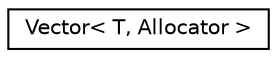 digraph "Graphical Class Hierarchy"
{
 // LATEX_PDF_SIZE
  edge [fontname="Helvetica",fontsize="10",labelfontname="Helvetica",labelfontsize="10"];
  node [fontname="Helvetica",fontsize="10",shape=record];
  rankdir="LR";
  Node0 [label="Vector\< T, Allocator \>",height=0.2,width=0.4,color="black", fillcolor="white", style="filled",URL="$classpFlow_1_1Vector.html",tooltip=" "];
}
